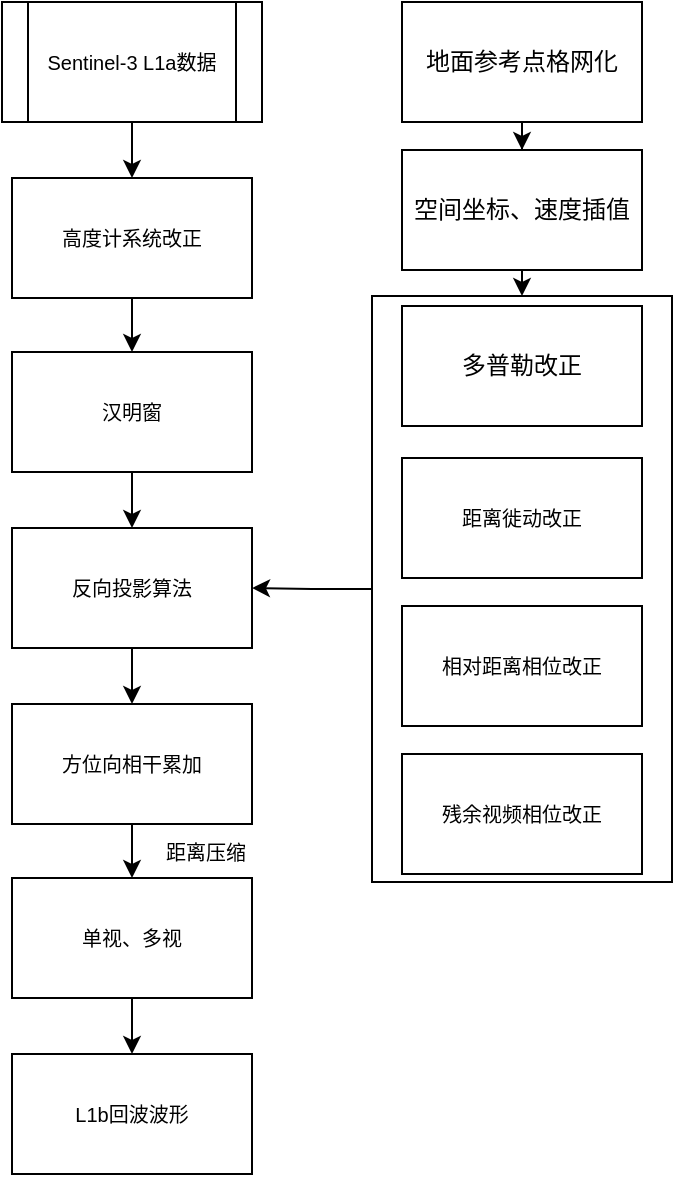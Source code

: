 <mxfile version="16.5.3" type="github">
  <diagram id="NLW0Iw_wc-p3dqID5BEB" name="Page-1">
    <mxGraphModel dx="942" dy="642" grid="1" gridSize="10" guides="1" tooltips="1" connect="1" arrows="1" fold="1" page="1" pageScale="1" pageWidth="827" pageHeight="1169" math="0" shadow="0">
      <root>
        <mxCell id="0" />
        <mxCell id="1" parent="0" />
        <mxCell id="Y8qKNdwqG39KM8wAAiKa-1" value="" style="rounded=0;whiteSpace=wrap;html=1;" vertex="1" parent="1">
          <mxGeometry x="470" y="197" width="150" height="293" as="geometry" />
        </mxCell>
        <mxCell id="gwYRnu_WxCBPZ3mRb2Zn-24" value="距离徙动改正" style="rounded=0;whiteSpace=wrap;html=1;fontSize=10;" parent="1" vertex="1">
          <mxGeometry x="485" y="278" width="120" height="60" as="geometry" />
        </mxCell>
        <mxCell id="gwYRnu_WxCBPZ3mRb2Zn-27" style="edgeStyle=orthogonalEdgeStyle;rounded=0;orthogonalLoop=1;jettySize=auto;html=1;exitX=0;exitY=0.5;exitDx=0;exitDy=0;entryX=1;entryY=0.5;entryDx=0;entryDy=0;fontSize=10;" parent="1" source="Y8qKNdwqG39KM8wAAiKa-1" target="gwYRnu_WxCBPZ3mRb2Zn-12" edge="1">
          <mxGeometry relative="1" as="geometry">
            <mxPoint x="540" y="160" as="sourcePoint" />
          </mxGeometry>
        </mxCell>
        <mxCell id="gwYRnu_WxCBPZ3mRb2Zn-3" value="" style="edgeStyle=orthogonalEdgeStyle;rounded=0;orthogonalLoop=1;jettySize=auto;html=1;fontSize=10;" parent="1" source="gwYRnu_WxCBPZ3mRb2Zn-1" target="gwYRnu_WxCBPZ3mRb2Zn-2" edge="1">
          <mxGeometry relative="1" as="geometry" />
        </mxCell>
        <mxCell id="gwYRnu_WxCBPZ3mRb2Zn-1" value="Sentinel-3 L1a数据" style="shape=process;whiteSpace=wrap;html=1;backgroundOutline=1;fontFamily=Helvetica;fontSize=10;fontColor=rgb(0, 0, 0);align=center;strokeColor=rgb(0, 0, 0);fillColor=rgb(255, 255, 255);" parent="1" vertex="1">
          <mxGeometry x="285" y="50" width="130" height="60" as="geometry" />
        </mxCell>
        <mxCell id="Y8qKNdwqG39KM8wAAiKa-3" style="edgeStyle=orthogonalEdgeStyle;rounded=0;orthogonalLoop=1;jettySize=auto;html=1;exitX=0.5;exitY=1;exitDx=0;exitDy=0;entryX=0.5;entryY=0;entryDx=0;entryDy=0;" edge="1" parent="1" source="gwYRnu_WxCBPZ3mRb2Zn-2" target="gwYRnu_WxCBPZ3mRb2Zn-8">
          <mxGeometry relative="1" as="geometry" />
        </mxCell>
        <mxCell id="gwYRnu_WxCBPZ3mRb2Zn-2" value="高度计系统改正" style="rounded=0;whiteSpace=wrap;html=1;fontSize=10;" parent="1" vertex="1">
          <mxGeometry x="290" y="138" width="120" height="60" as="geometry" />
        </mxCell>
        <mxCell id="gwYRnu_WxCBPZ3mRb2Zn-6" value="残余视频相位改正" style="rounded=0;whiteSpace=wrap;html=1;fontSize=10;" parent="1" vertex="1">
          <mxGeometry x="485" y="426" width="120" height="60" as="geometry" />
        </mxCell>
        <mxCell id="gwYRnu_WxCBPZ3mRb2Zn-26" style="edgeStyle=orthogonalEdgeStyle;rounded=0;orthogonalLoop=1;jettySize=auto;html=1;exitX=0.5;exitY=1;exitDx=0;exitDy=0;entryX=0.5;entryY=0;entryDx=0;entryDy=0;fontSize=10;" parent="1" source="gwYRnu_WxCBPZ3mRb2Zn-8" target="gwYRnu_WxCBPZ3mRb2Zn-12" edge="1">
          <mxGeometry relative="1" as="geometry" />
        </mxCell>
        <mxCell id="gwYRnu_WxCBPZ3mRb2Zn-8" value="汉明窗" style="rounded=0;whiteSpace=wrap;html=1;fontSize=10;" parent="1" vertex="1">
          <mxGeometry x="290" y="225" width="120" height="60" as="geometry" />
        </mxCell>
        <mxCell id="gwYRnu_WxCBPZ3mRb2Zn-19" value="" style="edgeStyle=orthogonalEdgeStyle;rounded=0;orthogonalLoop=1;jettySize=auto;html=1;fontSize=10;" parent="1" source="gwYRnu_WxCBPZ3mRb2Zn-12" target="gwYRnu_WxCBPZ3mRb2Zn-18" edge="1">
          <mxGeometry relative="1" as="geometry" />
        </mxCell>
        <mxCell id="gwYRnu_WxCBPZ3mRb2Zn-12" value="反向投影算法" style="rounded=0;whiteSpace=wrap;html=1;fontSize=10;" parent="1" vertex="1">
          <mxGeometry x="290" y="313" width="120" height="60" as="geometry" />
        </mxCell>
        <mxCell id="gwYRnu_WxCBPZ3mRb2Zn-21" value="" style="edgeStyle=orthogonalEdgeStyle;rounded=0;orthogonalLoop=1;jettySize=auto;html=1;fontSize=10;" parent="1" source="gwYRnu_WxCBPZ3mRb2Zn-18" target="gwYRnu_WxCBPZ3mRb2Zn-20" edge="1">
          <mxGeometry relative="1" as="geometry" />
        </mxCell>
        <mxCell id="gwYRnu_WxCBPZ3mRb2Zn-18" value="方位向相干累加" style="rounded=0;whiteSpace=wrap;html=1;fontSize=10;" parent="1" vertex="1">
          <mxGeometry x="290" y="401" width="120" height="60" as="geometry" />
        </mxCell>
        <mxCell id="gwYRnu_WxCBPZ3mRb2Zn-23" value="" style="edgeStyle=orthogonalEdgeStyle;rounded=0;orthogonalLoop=1;jettySize=auto;html=1;fontSize=10;" parent="1" source="gwYRnu_WxCBPZ3mRb2Zn-20" target="gwYRnu_WxCBPZ3mRb2Zn-22" edge="1">
          <mxGeometry relative="1" as="geometry" />
        </mxCell>
        <mxCell id="gwYRnu_WxCBPZ3mRb2Zn-20" value="单视、多视" style="rounded=0;whiteSpace=wrap;html=1;fontSize=10;" parent="1" vertex="1">
          <mxGeometry x="290" y="488" width="120" height="60" as="geometry" />
        </mxCell>
        <mxCell id="gwYRnu_WxCBPZ3mRb2Zn-22" value="L1b回波波形" style="rounded=0;whiteSpace=wrap;html=1;fontSize=10;" parent="1" vertex="1">
          <mxGeometry x="290" y="576" width="120" height="60" as="geometry" />
        </mxCell>
        <mxCell id="gwYRnu_WxCBPZ3mRb2Zn-25" value="相对距离相位改正" style="rounded=0;whiteSpace=wrap;html=1;fontSize=10;" parent="1" vertex="1">
          <mxGeometry x="485" y="352" width="120" height="60" as="geometry" />
        </mxCell>
        <mxCell id="Y8qKNdwqG39KM8wAAiKa-2" value="距离压缩" style="text;html=1;strokeColor=none;fillColor=none;align=center;verticalAlign=middle;whiteSpace=wrap;rounded=0;fontSize=10;" vertex="1" parent="1">
          <mxGeometry x="347" y="460" width="80" height="30" as="geometry" />
        </mxCell>
        <mxCell id="Y8qKNdwqG39KM8wAAiKa-7" value="" style="edgeStyle=orthogonalEdgeStyle;rounded=0;orthogonalLoop=1;jettySize=auto;html=1;" edge="1" parent="1" source="Y8qKNdwqG39KM8wAAiKa-4" target="Y8qKNdwqG39KM8wAAiKa-6">
          <mxGeometry relative="1" as="geometry" />
        </mxCell>
        <mxCell id="Y8qKNdwqG39KM8wAAiKa-4" value="地面参考点格网化" style="rounded=0;whiteSpace=wrap;html=1;" vertex="1" parent="1">
          <mxGeometry x="485" y="50" width="120" height="60" as="geometry" />
        </mxCell>
        <mxCell id="Y8qKNdwqG39KM8wAAiKa-11" style="edgeStyle=orthogonalEdgeStyle;rounded=0;orthogonalLoop=1;jettySize=auto;html=1;exitX=0.5;exitY=1;exitDx=0;exitDy=0;entryX=0.5;entryY=0;entryDx=0;entryDy=0;" edge="1" parent="1" source="Y8qKNdwqG39KM8wAAiKa-6" target="Y8qKNdwqG39KM8wAAiKa-1">
          <mxGeometry relative="1" as="geometry" />
        </mxCell>
        <mxCell id="Y8qKNdwqG39KM8wAAiKa-6" value="空间坐标、速度插值" style="rounded=0;whiteSpace=wrap;html=1;" vertex="1" parent="1">
          <mxGeometry x="485" y="124" width="120" height="60" as="geometry" />
        </mxCell>
        <mxCell id="Y8qKNdwqG39KM8wAAiKa-8" value="多普勒改正" style="rounded=0;whiteSpace=wrap;html=1;" vertex="1" parent="1">
          <mxGeometry x="485" y="202" width="120" height="60" as="geometry" />
        </mxCell>
      </root>
    </mxGraphModel>
  </diagram>
</mxfile>
